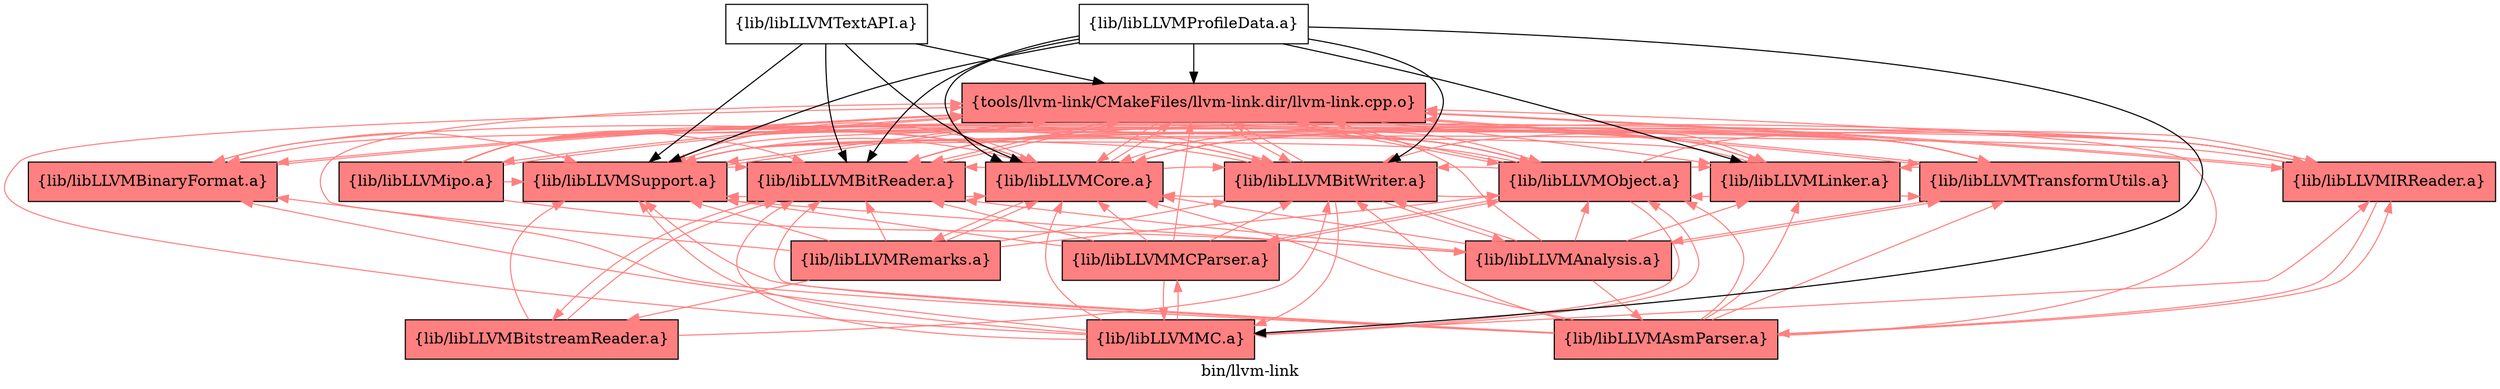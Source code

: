 digraph "bin/llvm-link" {
	label="bin/llvm-link";
	{ rank=same; Node0x557423062528;  }
	{ rank=same; Node0x557423062708; Node0x55742305dbb8; Node0x55742305e8d8; Node0x55742305edd8; Node0x55742305f378; Node0x55742305f878; Node0x55742305fcd8; Node0x5574230601d8; Node0x5574230658b8; Node0x5574230653b8;  }

	Node0x557423062528 [shape=record,shape=box,style=filled,fillcolor="1.000000 0.5 1",group=1,label="{tools/llvm-link/CMakeFiles/llvm-link.dir/llvm-link.cpp.o}"];
	Node0x557423062528 -> Node0x557423062708[color="1.000000 0.5 1"];
	Node0x557423062528 -> Node0x55742305dbb8[color="1.000000 0.5 1"];
	Node0x557423062528 -> Node0x55742305e8d8[color="1.000000 0.5 1"];
	Node0x557423062528 -> Node0x55742305edd8[color="1.000000 0.5 1"];
	Node0x557423062528 -> Node0x55742305f378[color="1.000000 0.5 1"];
	Node0x557423062528 -> Node0x55742305f878[color="1.000000 0.5 1"];
	Node0x557423062528 -> Node0x55742305fcd8[color="1.000000 0.5 1"];
	Node0x557423062528 -> Node0x5574230601d8[color="1.000000 0.5 1"];
	Node0x557423062528 -> Node0x5574230658b8[color="1.000000 0.5 1"];
	Node0x557423062528 -> Node0x5574230653b8[color="1.000000 0.5 1"];
	Node0x557423062708 [shape=record,shape=box,style=filled,fillcolor="1.000000 0.5 1",group=1,label="{lib/libLLVMBinaryFormat.a}"];
	Node0x557423062708 -> Node0x557423062528[color="1.000000 0.5 1"];
	Node0x557423062708 -> Node0x5574230601d8[color="1.000000 0.5 1"];
	Node0x55742305dbb8 [shape=record,shape=box,style=filled,fillcolor="1.000000 0.5 1",group=1,label="{lib/libLLVMBitReader.a}"];
	Node0x55742305dbb8 -> Node0x557423062528[color="1.000000 0.5 1"];
	Node0x55742305dbb8 -> Node0x55742305edd8[color="1.000000 0.5 1"];
	Node0x55742305dbb8 -> Node0x5574230601d8[color="1.000000 0.5 1"];
	Node0x55742305dbb8 -> Node0x557423064508[color="1.000000 0.5 1"];
	Node0x55742305e8d8 [shape=record,shape=box,style=filled,fillcolor="1.000000 0.5 1",group=1,label="{lib/libLLVMBitWriter.a}"];
	Node0x55742305e8d8 -> Node0x557423062528[color="1.000000 0.5 1"];
	Node0x55742305e8d8 -> Node0x55742305dbb8[color="1.000000 0.5 1"];
	Node0x55742305e8d8 -> Node0x55742305edd8[color="1.000000 0.5 1"];
	Node0x55742305e8d8 -> Node0x55742305fcd8[color="1.000000 0.5 1"];
	Node0x55742305e8d8 -> Node0x5574230601d8[color="1.000000 0.5 1"];
	Node0x55742305e8d8 -> Node0x557423064738[color="1.000000 0.5 1"];
	Node0x55742305e8d8 -> Node0x557423062208[color="1.000000 0.5 1"];
	Node0x55742305edd8 [shape=record,shape=box,style=filled,fillcolor="1.000000 0.5 1",group=1,label="{lib/libLLVMCore.a}"];
	Node0x55742305edd8 -> Node0x557423062528[color="1.000000 0.5 1"];
	Node0x55742305edd8 -> Node0x55742305dbb8[color="1.000000 0.5 1"];
	Node0x55742305edd8 -> Node0x55742305e8d8[color="1.000000 0.5 1"];
	Node0x55742305edd8 -> Node0x557423062708[color="1.000000 0.5 1"];
	Node0x55742305edd8 -> Node0x5574230601d8[color="1.000000 0.5 1"];
	Node0x55742305edd8 -> Node0x557423064a08[color="1.000000 0.5 1"];
	Node0x55742305f378 [shape=record,shape=box,style=filled,fillcolor="1.000000 0.5 1",group=1,label="{lib/libLLVMIRReader.a}"];
	Node0x55742305f378 -> Node0x557423062528[color="1.000000 0.5 1"];
	Node0x55742305f378 -> Node0x55742305dbb8[color="1.000000 0.5 1"];
	Node0x55742305f378 -> Node0x55742305edd8[color="1.000000 0.5 1"];
	Node0x55742305f378 -> Node0x5574230601d8[color="1.000000 0.5 1"];
	Node0x55742305f378 -> Node0x557423066df8[color="1.000000 0.5 1"];
	Node0x55742305f878 [shape=record,shape=box,style=filled,fillcolor="1.000000 0.5 1",group=1,label="{lib/libLLVMLinker.a}"];
	Node0x55742305f878 -> Node0x55742305dbb8[color="1.000000 0.5 1"];
	Node0x55742305f878 -> Node0x55742305edd8[color="1.000000 0.5 1"];
	Node0x55742305f878 -> Node0x55742305fcd8[color="1.000000 0.5 1"];
	Node0x55742305f878 -> Node0x5574230601d8[color="1.000000 0.5 1"];
	Node0x55742305f878 -> Node0x5574230658b8[color="1.000000 0.5 1"];
	Node0x55742305fcd8 [shape=record,shape=box,style=filled,fillcolor="1.000000 0.5 1",group=1,label="{lib/libLLVMObject.a}"];
	Node0x55742305fcd8 -> Node0x557423062528[color="1.000000 0.5 1"];
	Node0x55742305fcd8 -> Node0x55742305dbb8[color="1.000000 0.5 1"];
	Node0x55742305fcd8 -> Node0x5574230601d8[color="1.000000 0.5 1"];
	Node0x55742305fcd8 -> Node0x557423062708[color="1.000000 0.5 1"];
	Node0x55742305fcd8 -> Node0x55742305e8d8[color="1.000000 0.5 1"];
	Node0x55742305fcd8 -> Node0x55742305edd8[color="1.000000 0.5 1"];
	Node0x55742305fcd8 -> Node0x55742305f378[color="1.000000 0.5 1"];
	Node0x55742305fcd8 -> Node0x557423062208[color="1.000000 0.5 1"];
	Node0x55742305fcd8 -> Node0x557423060408[color="1.000000 0.5 1"];
	Node0x55742305fcd8 -> Node0x55742305f878[color="1.000000 0.5 1"];
	Node0x5574230601d8 [shape=record,shape=box,style=filled,fillcolor="1.000000 0.5 1",group=1,label="{lib/libLLVMSupport.a}"];
	Node0x5574230601d8 -> Node0x55742305dbb8[color="1.000000 0.5 1"];
	Node0x5574230601d8 -> Node0x55742305edd8[color="1.000000 0.5 1"];
	Node0x5574230601d8 -> Node0x55742305fcd8[color="1.000000 0.5 1"];
	Node0x5574230601d8 -> Node0x55742305e8d8[color="1.000000 0.5 1"];
	Node0x5574230601d8 -> Node0x557423062528[color="1.000000 0.5 1"];
	Node0x5574230601d8 -> Node0x55742305f378[color="1.000000 0.5 1"];
	Node0x5574230601d8 -> Node0x55742305f878[color="1.000000 0.5 1"];
	Node0x5574230658b8 [shape=record,shape=box,style=filled,fillcolor="1.000000 0.5 1",group=1,label="{lib/libLLVMTransformUtils.a}"];
	Node0x5574230658b8 -> Node0x55742305dbb8[color="1.000000 0.5 1"];
	Node0x5574230658b8 -> Node0x55742305e8d8[color="1.000000 0.5 1"];
	Node0x5574230658b8 -> Node0x55742305edd8[color="1.000000 0.5 1"];
	Node0x5574230658b8 -> Node0x5574230601d8[color="1.000000 0.5 1"];
	Node0x5574230658b8 -> Node0x55742305f878[color="1.000000 0.5 1"];
	Node0x5574230658b8 -> Node0x557423064738[color="1.000000 0.5 1"];
	Node0x5574230658b8 -> Node0x557423062528[color="1.000000 0.5 1"];
	Node0x5574230653b8 [shape=record,shape=box,style=filled,fillcolor="1.000000 0.5 1",group=1,label="{lib/libLLVMipo.a}"];
	Node0x5574230653b8 -> Node0x557423062528[color="1.000000 0.5 1"];
	Node0x5574230653b8 -> Node0x55742305dbb8[color="1.000000 0.5 1"];
	Node0x5574230653b8 -> Node0x55742305e8d8[color="1.000000 0.5 1"];
	Node0x5574230653b8 -> Node0x55742305edd8[color="1.000000 0.5 1"];
	Node0x5574230653b8 -> Node0x55742305f378[color="1.000000 0.5 1"];
	Node0x5574230653b8 -> Node0x55742305f878[color="1.000000 0.5 1"];
	Node0x5574230653b8 -> Node0x55742305fcd8[color="1.000000 0.5 1"];
	Node0x5574230653b8 -> Node0x5574230601d8[color="1.000000 0.5 1"];
	Node0x5574230653b8 -> Node0x5574230658b8[color="1.000000 0.5 1"];
	Node0x5574230653b8 -> Node0x557423064738[color="1.000000 0.5 1"];
	Node0x557423064508 [shape=record,shape=box,style=filled,fillcolor="1.000000 0.5 1",group=1,label="{lib/libLLVMBitstreamReader.a}"];
	Node0x557423064508 -> Node0x55742305dbb8[color="1.000000 0.5 1"];
	Node0x557423064508 -> Node0x55742305e8d8[color="1.000000 0.5 1"];
	Node0x557423064508 -> Node0x5574230601d8[color="1.000000 0.5 1"];
	Node0x557423064738 [shape=record,shape=box,style=filled,fillcolor="1.000000 0.5 1",group=1,label="{lib/libLLVMAnalysis.a}"];
	Node0x557423064738 -> Node0x557423062528[color="1.000000 0.5 1"];
	Node0x557423064738 -> Node0x55742305edd8[color="1.000000 0.5 1"];
	Node0x557423064738 -> Node0x5574230601d8[color="1.000000 0.5 1"];
	Node0x557423064738 -> Node0x55742305e8d8[color="1.000000 0.5 1"];
	Node0x557423064738 -> Node0x55742305dbb8[color="1.000000 0.5 1"];
	Node0x557423064738 -> Node0x55742305f878[color="1.000000 0.5 1"];
	Node0x557423064738 -> Node0x5574230658b8[color="1.000000 0.5 1"];
	Node0x557423064738 -> Node0x55742305fcd8[color="1.000000 0.5 1"];
	Node0x557423064738 -> Node0x557423066df8[color="1.000000 0.5 1"];
	Node0x557423062208 [shape=record,shape=box,style=filled,fillcolor="1.000000 0.5 1",group=1,label="{lib/libLLVMMC.a}"];
	Node0x557423062208 -> Node0x55742305edd8[color="1.000000 0.5 1"];
	Node0x557423062208 -> Node0x55742305fcd8[color="1.000000 0.5 1"];
	Node0x557423062208 -> Node0x5574230601d8[color="1.000000 0.5 1"];
	Node0x557423062208 -> Node0x557423062528[color="1.000000 0.5 1"];
	Node0x557423062208 -> Node0x55742305dbb8[color="1.000000 0.5 1"];
	Node0x557423062208 -> Node0x55742305f378[color="1.000000 0.5 1"];
	Node0x557423062208 -> Node0x557423062708[color="1.000000 0.5 1"];
	Node0x557423062208 -> Node0x557423060408[color="1.000000 0.5 1"];
	Node0x557423064a08 [shape=record,shape=box,style=filled,fillcolor="1.000000 0.5 1",group=1,label="{lib/libLLVMRemarks.a}"];
	Node0x557423064a08 -> Node0x5574230601d8[color="1.000000 0.5 1"];
	Node0x557423064a08 -> Node0x55742305dbb8[color="1.000000 0.5 1"];
	Node0x557423064a08 -> Node0x55742305e8d8[color="1.000000 0.5 1"];
	Node0x557423064a08 -> Node0x557423062528[color="1.000000 0.5 1"];
	Node0x557423064a08 -> Node0x55742305edd8[color="1.000000 0.5 1"];
	Node0x557423064a08 -> Node0x55742305fcd8[color="1.000000 0.5 1"];
	Node0x557423064a08 -> Node0x557423064508[color="1.000000 0.5 1"];
	Node0x557423066df8 [shape=record,shape=box,style=filled,fillcolor="1.000000 0.5 1",group=1,label="{lib/libLLVMAsmParser.a}"];
	Node0x557423066df8 -> Node0x557423062528[color="1.000000 0.5 1"];
	Node0x557423066df8 -> Node0x55742305dbb8[color="1.000000 0.5 1"];
	Node0x557423066df8 -> Node0x55742305edd8[color="1.000000 0.5 1"];
	Node0x557423066df8 -> Node0x55742305f378[color="1.000000 0.5 1"];
	Node0x557423066df8 -> Node0x55742305fcd8[color="1.000000 0.5 1"];
	Node0x557423066df8 -> Node0x5574230601d8[color="1.000000 0.5 1"];
	Node0x557423066df8 -> Node0x55742305e8d8[color="1.000000 0.5 1"];
	Node0x557423066df8 -> Node0x557423062708[color="1.000000 0.5 1"];
	Node0x557423066df8 -> Node0x55742305f878[color="1.000000 0.5 1"];
	Node0x557423066df8 -> Node0x5574230658b8[color="1.000000 0.5 1"];
	Node0x557423060408 [shape=record,shape=box,style=filled,fillcolor="1.000000 0.5 1",group=1,label="{lib/libLLVMMCParser.a}"];
	Node0x557423060408 -> Node0x557423062528[color="1.000000 0.5 1"];
	Node0x557423060408 -> Node0x55742305dbb8[color="1.000000 0.5 1"];
	Node0x557423060408 -> Node0x55742305fcd8[color="1.000000 0.5 1"];
	Node0x557423060408 -> Node0x5574230601d8[color="1.000000 0.5 1"];
	Node0x557423060408 -> Node0x557423062208[color="1.000000 0.5 1"];
	Node0x557423060408 -> Node0x55742305edd8[color="1.000000 0.5 1"];
	Node0x557423060408 -> Node0x55742305e8d8[color="1.000000 0.5 1"];
	Node0x5574230609f8 [shape=record,shape=box,group=0,label="{lib/libLLVMTextAPI.a}"];
	Node0x5574230609f8 -> Node0x5574230601d8;
	Node0x5574230609f8 -> Node0x557423062528;
	Node0x5574230609f8 -> Node0x55742305dbb8;
	Node0x5574230609f8 -> Node0x55742305edd8;
	Node0x557423061808 [shape=record,shape=box,group=0,label="{lib/libLLVMProfileData.a}"];
	Node0x557423061808 -> Node0x557423062528;
	Node0x557423061808 -> Node0x55742305dbb8;
	Node0x557423061808 -> Node0x55742305e8d8;
	Node0x557423061808 -> Node0x55742305edd8;
	Node0x557423061808 -> Node0x55742305f878;
	Node0x557423061808 -> Node0x5574230601d8;
	Node0x557423061808 -> Node0x557423062208;
}
